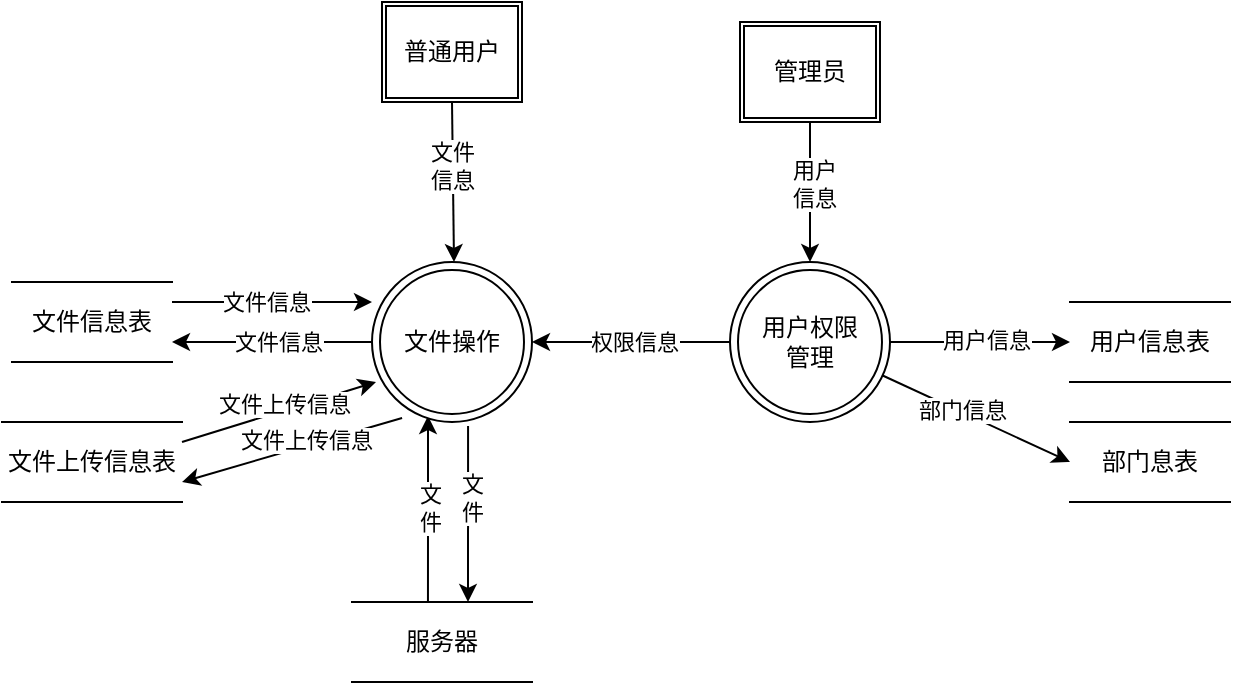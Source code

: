 <mxfile version="15.5.9" type="github">
  <diagram id="jTyqnOY4CSZY5J-jKBLQ" name="Page-1">
    <mxGraphModel dx="1695" dy="1651" grid="1" gridSize="10" guides="1" tooltips="1" connect="1" arrows="1" fold="1" page="1" pageScale="1" pageWidth="827" pageHeight="1169" math="0" shadow="0">
      <root>
        <mxCell id="0" />
        <mxCell id="1" parent="0" />
        <mxCell id="tQEb7yG2iG1s_vNv8sm0-181" style="edgeStyle=none;rounded=0;orthogonalLoop=1;jettySize=auto;html=1;entryX=0.35;entryY=0.963;entryDx=0;entryDy=0;entryPerimeter=0;exitX=0.422;exitY=0;exitDx=0;exitDy=0;exitPerimeter=0;" parent="1" target="tQEb7yG2iG1s_vNv8sm0-190" edge="1" source="tQEb7yG2iG1s_vNv8sm0-183">
          <mxGeometry relative="1" as="geometry">
            <mxPoint x="148" y="121" as="sourcePoint" />
            <Array as="points">
              <mxPoint x="148" y="60" />
            </Array>
          </mxGeometry>
        </mxCell>
        <mxCell id="tQEb7yG2iG1s_vNv8sm0-182" value="文&lt;br&gt;件" style="edgeLabel;html=1;align=center;verticalAlign=middle;resizable=0;points=[];" parent="tQEb7yG2iG1s_vNv8sm0-181" vertex="1" connectable="0">
          <mxGeometry x="0.299" y="-1" relative="1" as="geometry">
            <mxPoint y="13" as="offset" />
          </mxGeometry>
        </mxCell>
        <mxCell id="tQEb7yG2iG1s_vNv8sm0-183" value="服务器" style="shape=partialRectangle;whiteSpace=wrap;html=1;left=0;right=0;fillColor=none;" parent="1" vertex="1">
          <mxGeometry x="110" y="100" width="90" height="40" as="geometry" />
        </mxCell>
        <mxCell id="tQEb7yG2iG1s_vNv8sm0-184" style="edgeStyle=none;rounded=0;orthogonalLoop=1;jettySize=auto;html=1;exitX=0.588;exitY=1.025;exitDx=0;exitDy=0;exitPerimeter=0;" parent="1" edge="1">
          <mxGeometry relative="1" as="geometry">
            <mxPoint x="168.04" y="12" as="sourcePoint" />
            <mxPoint x="168" y="100" as="targetPoint" />
          </mxGeometry>
        </mxCell>
        <mxCell id="tQEb7yG2iG1s_vNv8sm0-185" value="文&lt;br&gt;件" style="edgeLabel;html=1;align=center;verticalAlign=middle;resizable=0;points=[];" parent="tQEb7yG2iG1s_vNv8sm0-184" vertex="1" connectable="0">
          <mxGeometry x="0.327" y="1" relative="1" as="geometry">
            <mxPoint x="1" y="-23" as="offset" />
          </mxGeometry>
        </mxCell>
        <mxCell id="tQEb7yG2iG1s_vNv8sm0-186" style="edgeStyle=none;rounded=0;orthogonalLoop=1;jettySize=auto;html=1;entryX=1;entryY=0.75;entryDx=0;entryDy=0;" parent="1" source="tQEb7yG2iG1s_vNv8sm0-190" target="tQEb7yG2iG1s_vNv8sm0-208" edge="1">
          <mxGeometry relative="1" as="geometry" />
        </mxCell>
        <mxCell id="tQEb7yG2iG1s_vNv8sm0-187" value="文件信息" style="edgeLabel;html=1;align=center;verticalAlign=middle;resizable=0;points=[];" parent="tQEb7yG2iG1s_vNv8sm0-186" vertex="1" connectable="0">
          <mxGeometry x="-0.345" y="-2" relative="1" as="geometry">
            <mxPoint x="-14" y="2" as="offset" />
          </mxGeometry>
        </mxCell>
        <mxCell id="tQEb7yG2iG1s_vNv8sm0-188" style="edgeStyle=none;rounded=0;orthogonalLoop=1;jettySize=auto;html=1;entryX=1;entryY=0.75;entryDx=0;entryDy=0;exitX=0.188;exitY=0.975;exitDx=0;exitDy=0;exitPerimeter=0;" parent="1" source="tQEb7yG2iG1s_vNv8sm0-190" target="tQEb7yG2iG1s_vNv8sm0-211" edge="1">
          <mxGeometry relative="1" as="geometry" />
        </mxCell>
        <mxCell id="tQEb7yG2iG1s_vNv8sm0-189" value="&lt;span style=&quot;font-family: &amp;#34;helvetica&amp;#34;&quot;&gt;文件上传信息&lt;/span&gt;" style="edgeLabel;html=1;align=center;verticalAlign=middle;resizable=0;points=[];" parent="tQEb7yG2iG1s_vNv8sm0-188" vertex="1" connectable="0">
          <mxGeometry x="-0.324" relative="1" as="geometry">
            <mxPoint x="-11" as="offset" />
          </mxGeometry>
        </mxCell>
        <mxCell id="tQEb7yG2iG1s_vNv8sm0-190" value="文件操作" style="ellipse;shape=doubleEllipse;whiteSpace=wrap;html=1;aspect=fixed;" parent="1" vertex="1">
          <mxGeometry x="120" y="-70" width="80" height="80" as="geometry" />
        </mxCell>
        <mxCell id="tQEb7yG2iG1s_vNv8sm0-191" style="edgeStyle=none;rounded=0;orthogonalLoop=1;jettySize=auto;html=1;entryX=0.5;entryY=0;entryDx=0;entryDy=0;" parent="1" source="tQEb7yG2iG1s_vNv8sm0-193" target="tQEb7yG2iG1s_vNv8sm0-203" edge="1">
          <mxGeometry relative="1" as="geometry" />
        </mxCell>
        <mxCell id="tQEb7yG2iG1s_vNv8sm0-192" value="用户&lt;br&gt;信息" style="edgeLabel;html=1;align=center;verticalAlign=middle;resizable=0;points=[];" parent="tQEb7yG2iG1s_vNv8sm0-191" vertex="1" connectable="0">
          <mxGeometry x="0.175" y="3" relative="1" as="geometry">
            <mxPoint x="-1" y="-10" as="offset" />
          </mxGeometry>
        </mxCell>
        <mxCell id="tQEb7yG2iG1s_vNv8sm0-193" value="管理员" style="shape=ext;double=1;rounded=0;whiteSpace=wrap;html=1;" parent="1" vertex="1">
          <mxGeometry x="304" y="-190" width="70" height="50" as="geometry" />
        </mxCell>
        <mxCell id="tQEb7yG2iG1s_vNv8sm0-194" style="edgeStyle=none;rounded=0;orthogonalLoop=1;jettySize=auto;html=1;entryX=0.5;entryY=0;entryDx=0;entryDy=0;exitX=0.5;exitY=1;exitDx=0;exitDy=0;" parent="1" edge="1" source="tQEb7yG2iG1s_vNv8sm0-196">
          <mxGeometry relative="1" as="geometry">
            <mxPoint x="86" y="-170" as="sourcePoint" />
            <mxPoint x="161" y="-70" as="targetPoint" />
          </mxGeometry>
        </mxCell>
        <mxCell id="tQEb7yG2iG1s_vNv8sm0-195" value="文件&lt;br&gt;信息" style="edgeLabel;html=1;align=center;verticalAlign=middle;resizable=0;points=[];" parent="tQEb7yG2iG1s_vNv8sm0-194" vertex="1" connectable="0">
          <mxGeometry x="-0.2" y="-1" relative="1" as="geometry">
            <mxPoint as="offset" />
          </mxGeometry>
        </mxCell>
        <mxCell id="tQEb7yG2iG1s_vNv8sm0-196" value="普通用户" style="shape=ext;double=1;rounded=0;whiteSpace=wrap;html=1;" parent="1" vertex="1">
          <mxGeometry x="125" y="-200" width="70" height="50" as="geometry" />
        </mxCell>
        <mxCell id="tQEb7yG2iG1s_vNv8sm0-197" style="edgeStyle=none;rounded=0;orthogonalLoop=1;jettySize=auto;html=1;entryX=0;entryY=0.5;entryDx=0;entryDy=0;" parent="1" source="tQEb7yG2iG1s_vNv8sm0-203" target="tQEb7yG2iG1s_vNv8sm0-204" edge="1">
          <mxGeometry relative="1" as="geometry" />
        </mxCell>
        <mxCell id="tQEb7yG2iG1s_vNv8sm0-198" value="用户信息" style="edgeLabel;html=1;align=center;verticalAlign=middle;resizable=0;points=[];" parent="tQEb7yG2iG1s_vNv8sm0-197" vertex="1" connectable="0">
          <mxGeometry x="-0.398" relative="1" as="geometry">
            <mxPoint x="21" y="-1" as="offset" />
          </mxGeometry>
        </mxCell>
        <mxCell id="tQEb7yG2iG1s_vNv8sm0-199" style="edgeStyle=none;rounded=0;orthogonalLoop=1;jettySize=auto;html=1;entryX=0;entryY=0.5;entryDx=0;entryDy=0;" parent="1" source="tQEb7yG2iG1s_vNv8sm0-203" target="tQEb7yG2iG1s_vNv8sm0-205" edge="1">
          <mxGeometry relative="1" as="geometry" />
        </mxCell>
        <mxCell id="tQEb7yG2iG1s_vNv8sm0-200" value="部门信息" style="edgeLabel;html=1;align=center;verticalAlign=middle;resizable=0;points=[];" parent="tQEb7yG2iG1s_vNv8sm0-199" vertex="1" connectable="0">
          <mxGeometry x="-0.176" y="1" relative="1" as="geometry">
            <mxPoint as="offset" />
          </mxGeometry>
        </mxCell>
        <mxCell id="tQEb7yG2iG1s_vNv8sm0-201" style="edgeStyle=none;rounded=0;orthogonalLoop=1;jettySize=auto;html=1;" parent="1" source="tQEb7yG2iG1s_vNv8sm0-203" target="tQEb7yG2iG1s_vNv8sm0-190" edge="1">
          <mxGeometry relative="1" as="geometry" />
        </mxCell>
        <mxCell id="tQEb7yG2iG1s_vNv8sm0-202" value="权限信息" style="edgeLabel;html=1;align=center;verticalAlign=middle;resizable=0;points=[];" parent="tQEb7yG2iG1s_vNv8sm0-201" vertex="1" connectable="0">
          <mxGeometry x="0.247" y="-1" relative="1" as="geometry">
            <mxPoint x="13" y="1" as="offset" />
          </mxGeometry>
        </mxCell>
        <mxCell id="tQEb7yG2iG1s_vNv8sm0-203" value="用户权限&lt;br&gt;管理" style="ellipse;shape=doubleEllipse;whiteSpace=wrap;html=1;aspect=fixed;" parent="1" vertex="1">
          <mxGeometry x="299" y="-70" width="80" height="80" as="geometry" />
        </mxCell>
        <mxCell id="tQEb7yG2iG1s_vNv8sm0-204" value="用户信息表" style="shape=partialRectangle;whiteSpace=wrap;html=1;left=0;right=0;fillColor=none;" parent="1" vertex="1">
          <mxGeometry x="469" y="-50" width="80" height="40" as="geometry" />
        </mxCell>
        <mxCell id="tQEb7yG2iG1s_vNv8sm0-205" value="部门息表" style="shape=partialRectangle;whiteSpace=wrap;html=1;left=0;right=0;fillColor=none;" parent="1" vertex="1">
          <mxGeometry x="469" y="10" width="80" height="40" as="geometry" />
        </mxCell>
        <mxCell id="tQEb7yG2iG1s_vNv8sm0-206" style="edgeStyle=none;rounded=0;orthogonalLoop=1;jettySize=auto;html=1;exitX=1;exitY=0.25;exitDx=0;exitDy=0;" parent="1" source="tQEb7yG2iG1s_vNv8sm0-208" edge="1">
          <mxGeometry relative="1" as="geometry">
            <mxPoint x="120" y="-50" as="targetPoint" />
          </mxGeometry>
        </mxCell>
        <mxCell id="tQEb7yG2iG1s_vNv8sm0-207" value="文件信息" style="edgeLabel;html=1;align=center;verticalAlign=middle;resizable=0;points=[];" parent="tQEb7yG2iG1s_vNv8sm0-206" vertex="1" connectable="0">
          <mxGeometry x="-0.418" y="-2" relative="1" as="geometry">
            <mxPoint x="18" y="-2" as="offset" />
          </mxGeometry>
        </mxCell>
        <mxCell id="tQEb7yG2iG1s_vNv8sm0-208" value="文件信息表" style="shape=partialRectangle;whiteSpace=wrap;html=1;left=0;right=0;fillColor=none;" parent="1" vertex="1">
          <mxGeometry x="-60" y="-60" width="80" height="40" as="geometry" />
        </mxCell>
        <mxCell id="tQEb7yG2iG1s_vNv8sm0-209" style="edgeStyle=none;rounded=0;orthogonalLoop=1;jettySize=auto;html=1;exitX=1;exitY=0.25;exitDx=0;exitDy=0;entryX=0.025;entryY=0.75;entryDx=0;entryDy=0;entryPerimeter=0;" parent="1" source="tQEb7yG2iG1s_vNv8sm0-211" target="tQEb7yG2iG1s_vNv8sm0-190" edge="1">
          <mxGeometry relative="1" as="geometry">
            <mxPoint x="120" y="-10" as="targetPoint" />
          </mxGeometry>
        </mxCell>
        <mxCell id="tQEb7yG2iG1s_vNv8sm0-210" value="&lt;span style=&quot;font-family: &amp;#34;helvetica&amp;#34;&quot;&gt;文件上传信息&lt;/span&gt;" style="edgeLabel;html=1;align=center;verticalAlign=middle;resizable=0;points=[];" parent="tQEb7yG2iG1s_vNv8sm0-209" vertex="1" connectable="0">
          <mxGeometry x="-0.214" y="-5" relative="1" as="geometry">
            <mxPoint x="11" y="-12" as="offset" />
          </mxGeometry>
        </mxCell>
        <mxCell id="tQEb7yG2iG1s_vNv8sm0-211" value="文件上传信息表" style="shape=partialRectangle;whiteSpace=wrap;html=1;left=0;right=0;fillColor=none;" parent="1" vertex="1">
          <mxGeometry x="-65" y="10" width="90" height="40" as="geometry" />
        </mxCell>
      </root>
    </mxGraphModel>
  </diagram>
</mxfile>

